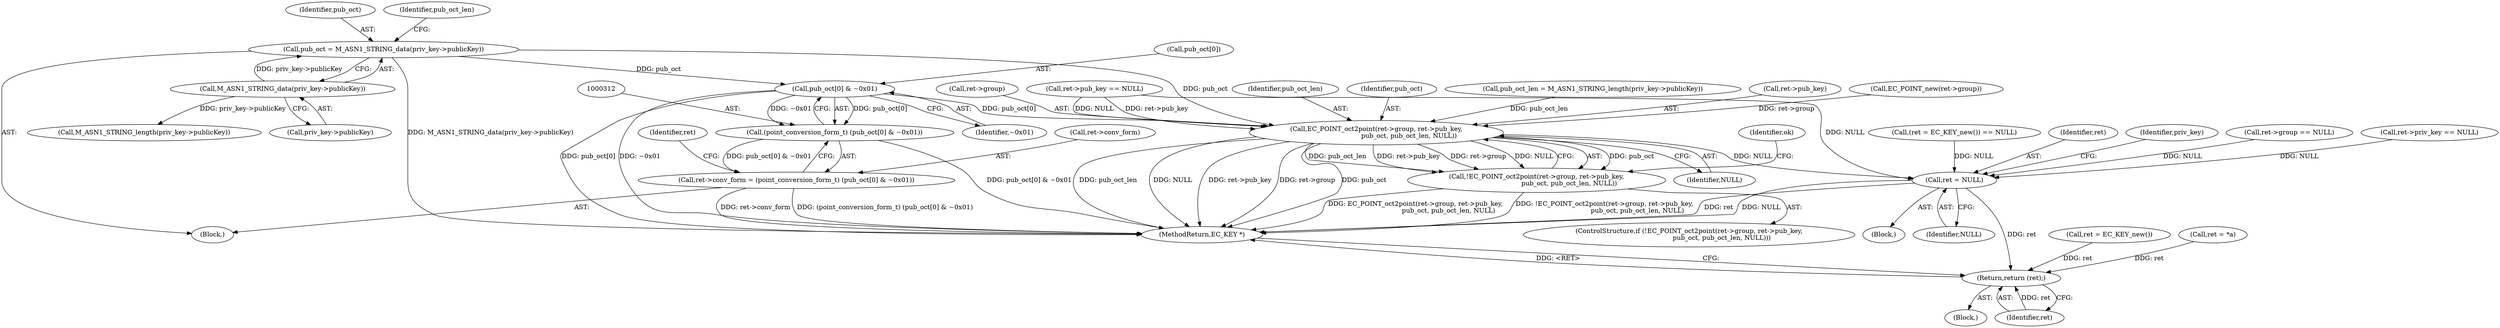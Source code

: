 digraph "0_openssl_1b4a8df38fc9ab3c089ca5765075ee53ec5bd66a@array" {
"1000313" [label="(Call,pub_oct[0] & ~0x01)"];
"1000295" [label="(Call,pub_oct = M_ASN1_STRING_data(priv_key->publicKey))"];
"1000297" [label="(Call,M_ASN1_STRING_data(priv_key->publicKey))"];
"1000311" [label="(Call,(point_conversion_form_t) (pub_oct[0] & ~0x01))"];
"1000307" [label="(Call,ret->conv_form = (point_conversion_form_t) (pub_oct[0] & ~0x01))"];
"1000320" [label="(Call,EC_POINT_oct2point(ret->group, ret->pub_key,\n                                pub_oct, pub_oct_len, NULL))"];
"1000319" [label="(Call,!EC_POINT_oct2point(ret->group, ret->pub_key,\n                                pub_oct, pub_oct_len, NULL))"];
"1000343" [label="(Call,ret = NULL)"];
"1000350" [label="(Return,return (ret);)"];
"1000345" [label="(Identifier,NULL)"];
"1000160" [label="(Call,ret = EC_KEY_new())"];
"1000301" [label="(Call,pub_oct_len = M_ASN1_STRING_length(priv_key->publicKey))"];
"1000206" [label="(Call,ret->group == NULL)"];
"1000318" [label="(ControlStructure,if (!EC_POINT_oct2point(ret->group, ret->pub_key,\n                                pub_oct, pub_oct_len, NULL)))"];
"1000322" [label="(Identifier,ret)"];
"1000343" [label="(Call,ret = NULL)"];
"1000313" [label="(Call,pub_oct[0] & ~0x01)"];
"1000329" [label="(Identifier,NULL)"];
"1000296" [label="(Identifier,pub_oct)"];
"1000317" [label="(Identifier,~0x01)"];
"1000352" [label="(MethodReturn,EC_KEY *)"];
"1000319" [label="(Call,!EC_POINT_oct2point(ret->group, ret->pub_key,\n                                pub_oct, pub_oct_len, NULL))"];
"1000105" [label="(Block,)"];
"1000180" [label="(Call,ret = *a)"];
"1000298" [label="(Call,priv_key->publicKey)"];
"1000265" [label="(Block,)"];
"1000324" [label="(Call,ret->pub_key)"];
"1000245" [label="(Call,ret->priv_key == NULL)"];
"1000303" [label="(Call,M_ASN1_STRING_length(priv_key->publicKey))"];
"1000314" [label="(Call,pub_oct[0])"];
"1000351" [label="(Identifier,ret)"];
"1000308" [label="(Call,ret->conv_form)"];
"1000280" [label="(Call,EC_POINT_new(ret->group))"];
"1000307" [label="(Call,ret->conv_form = (point_conversion_form_t) (pub_oct[0] & ~0x01))"];
"1000311" [label="(Call,(point_conversion_form_t) (pub_oct[0] & ~0x01))"];
"1000321" [label="(Call,ret->group)"];
"1000159" [label="(Call,(ret = EC_KEY_new()) == NULL)"];
"1000344" [label="(Identifier,ret)"];
"1000285" [label="(Call,ret->pub_key == NULL)"];
"1000338" [label="(Block,)"];
"1000320" [label="(Call,EC_POINT_oct2point(ret->group, ret->pub_key,\n                                pub_oct, pub_oct_len, NULL))"];
"1000302" [label="(Identifier,pub_oct_len)"];
"1000347" [label="(Identifier,priv_key)"];
"1000297" [label="(Call,M_ASN1_STRING_data(priv_key->publicKey))"];
"1000350" [label="(Return,return (ret);)"];
"1000328" [label="(Identifier,pub_oct_len)"];
"1000295" [label="(Call,pub_oct = M_ASN1_STRING_data(priv_key->publicKey))"];
"1000327" [label="(Identifier,pub_oct)"];
"1000332" [label="(Identifier,ok)"];
"1000313" -> "1000311"  [label="AST: "];
"1000313" -> "1000317"  [label="CFG: "];
"1000314" -> "1000313"  [label="AST: "];
"1000317" -> "1000313"  [label="AST: "];
"1000311" -> "1000313"  [label="CFG: "];
"1000313" -> "1000352"  [label="DDG: pub_oct[0]"];
"1000313" -> "1000352"  [label="DDG: ~0x01"];
"1000313" -> "1000311"  [label="DDG: pub_oct[0]"];
"1000313" -> "1000311"  [label="DDG: ~0x01"];
"1000295" -> "1000313"  [label="DDG: pub_oct"];
"1000313" -> "1000320"  [label="DDG: pub_oct[0]"];
"1000295" -> "1000265"  [label="AST: "];
"1000295" -> "1000297"  [label="CFG: "];
"1000296" -> "1000295"  [label="AST: "];
"1000297" -> "1000295"  [label="AST: "];
"1000302" -> "1000295"  [label="CFG: "];
"1000295" -> "1000352"  [label="DDG: M_ASN1_STRING_data(priv_key->publicKey)"];
"1000297" -> "1000295"  [label="DDG: priv_key->publicKey"];
"1000295" -> "1000320"  [label="DDG: pub_oct"];
"1000297" -> "1000298"  [label="CFG: "];
"1000298" -> "1000297"  [label="AST: "];
"1000297" -> "1000303"  [label="DDG: priv_key->publicKey"];
"1000311" -> "1000307"  [label="AST: "];
"1000312" -> "1000311"  [label="AST: "];
"1000307" -> "1000311"  [label="CFG: "];
"1000311" -> "1000352"  [label="DDG: pub_oct[0] & ~0x01"];
"1000311" -> "1000307"  [label="DDG: pub_oct[0] & ~0x01"];
"1000307" -> "1000265"  [label="AST: "];
"1000308" -> "1000307"  [label="AST: "];
"1000322" -> "1000307"  [label="CFG: "];
"1000307" -> "1000352"  [label="DDG: (point_conversion_form_t) (pub_oct[0] & ~0x01)"];
"1000307" -> "1000352"  [label="DDG: ret->conv_form"];
"1000320" -> "1000319"  [label="AST: "];
"1000320" -> "1000329"  [label="CFG: "];
"1000321" -> "1000320"  [label="AST: "];
"1000324" -> "1000320"  [label="AST: "];
"1000327" -> "1000320"  [label="AST: "];
"1000328" -> "1000320"  [label="AST: "];
"1000329" -> "1000320"  [label="AST: "];
"1000319" -> "1000320"  [label="CFG: "];
"1000320" -> "1000352"  [label="DDG: pub_oct_len"];
"1000320" -> "1000352"  [label="DDG: NULL"];
"1000320" -> "1000352"  [label="DDG: ret->pub_key"];
"1000320" -> "1000352"  [label="DDG: ret->group"];
"1000320" -> "1000352"  [label="DDG: pub_oct"];
"1000320" -> "1000319"  [label="DDG: pub_oct"];
"1000320" -> "1000319"  [label="DDG: pub_oct_len"];
"1000320" -> "1000319"  [label="DDG: ret->pub_key"];
"1000320" -> "1000319"  [label="DDG: ret->group"];
"1000320" -> "1000319"  [label="DDG: NULL"];
"1000280" -> "1000320"  [label="DDG: ret->group"];
"1000285" -> "1000320"  [label="DDG: ret->pub_key"];
"1000285" -> "1000320"  [label="DDG: NULL"];
"1000301" -> "1000320"  [label="DDG: pub_oct_len"];
"1000320" -> "1000343"  [label="DDG: NULL"];
"1000319" -> "1000318"  [label="AST: "];
"1000332" -> "1000319"  [label="CFG: "];
"1000319" -> "1000352"  [label="DDG: !EC_POINT_oct2point(ret->group, ret->pub_key,\n                                pub_oct, pub_oct_len, NULL)"];
"1000319" -> "1000352"  [label="DDG: EC_POINT_oct2point(ret->group, ret->pub_key,\n                                pub_oct, pub_oct_len, NULL)"];
"1000343" -> "1000338"  [label="AST: "];
"1000343" -> "1000345"  [label="CFG: "];
"1000344" -> "1000343"  [label="AST: "];
"1000345" -> "1000343"  [label="AST: "];
"1000347" -> "1000343"  [label="CFG: "];
"1000343" -> "1000352"  [label="DDG: ret"];
"1000343" -> "1000352"  [label="DDG: NULL"];
"1000206" -> "1000343"  [label="DDG: NULL"];
"1000285" -> "1000343"  [label="DDG: NULL"];
"1000159" -> "1000343"  [label="DDG: NULL"];
"1000245" -> "1000343"  [label="DDG: NULL"];
"1000343" -> "1000350"  [label="DDG: ret"];
"1000350" -> "1000105"  [label="AST: "];
"1000350" -> "1000351"  [label="CFG: "];
"1000351" -> "1000350"  [label="AST: "];
"1000352" -> "1000350"  [label="CFG: "];
"1000350" -> "1000352"  [label="DDG: <RET>"];
"1000351" -> "1000350"  [label="DDG: ret"];
"1000180" -> "1000350"  [label="DDG: ret"];
"1000160" -> "1000350"  [label="DDG: ret"];
}

